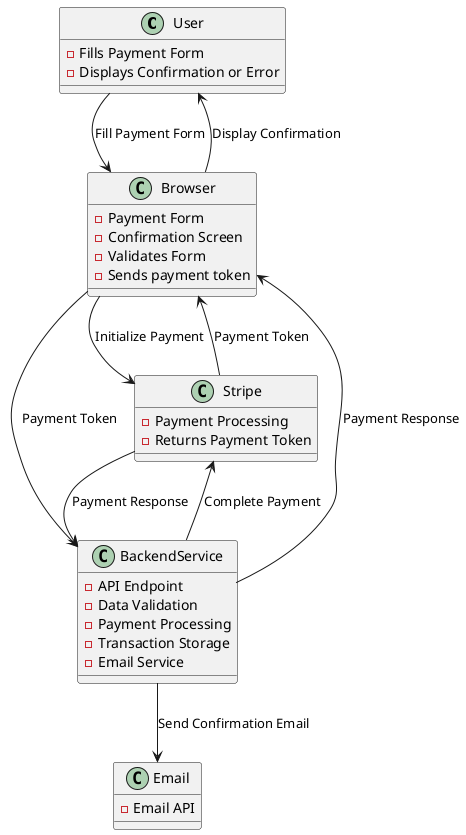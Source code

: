 ```plantuml
@startuml
!define RECTANGLE class

RECTANGLE User {
  - Fills Payment Form
  - Displays Confirmation or Error
}

RECTANGLE Browser {
  - Payment Form
  - Confirmation Screen
  - Validates Form
  - Sends payment token
}

RECTANGLE BackendService {
  - API Endpoint
  - Data Validation
  - Payment Processing
  - Transaction Storage
  - Email Service
}

RECTANGLE Stripe {
  - Payment Processing
  - Returns Payment Token
}

RECTANGLE Email {
  - Email API
}

User --> Browser : Fill Payment Form
Browser --> Stripe : Initialize Payment
Stripe --> Browser : Payment Token
Browser --> BackendService : Payment Token
BackendService --> Stripe : Complete Payment
Stripe --> BackendService : Payment Response
BackendService --> Browser : Payment Response
Browser --> User : Display Confirmation
BackendService --> Email : Send Confirmation Email
@enduml
```